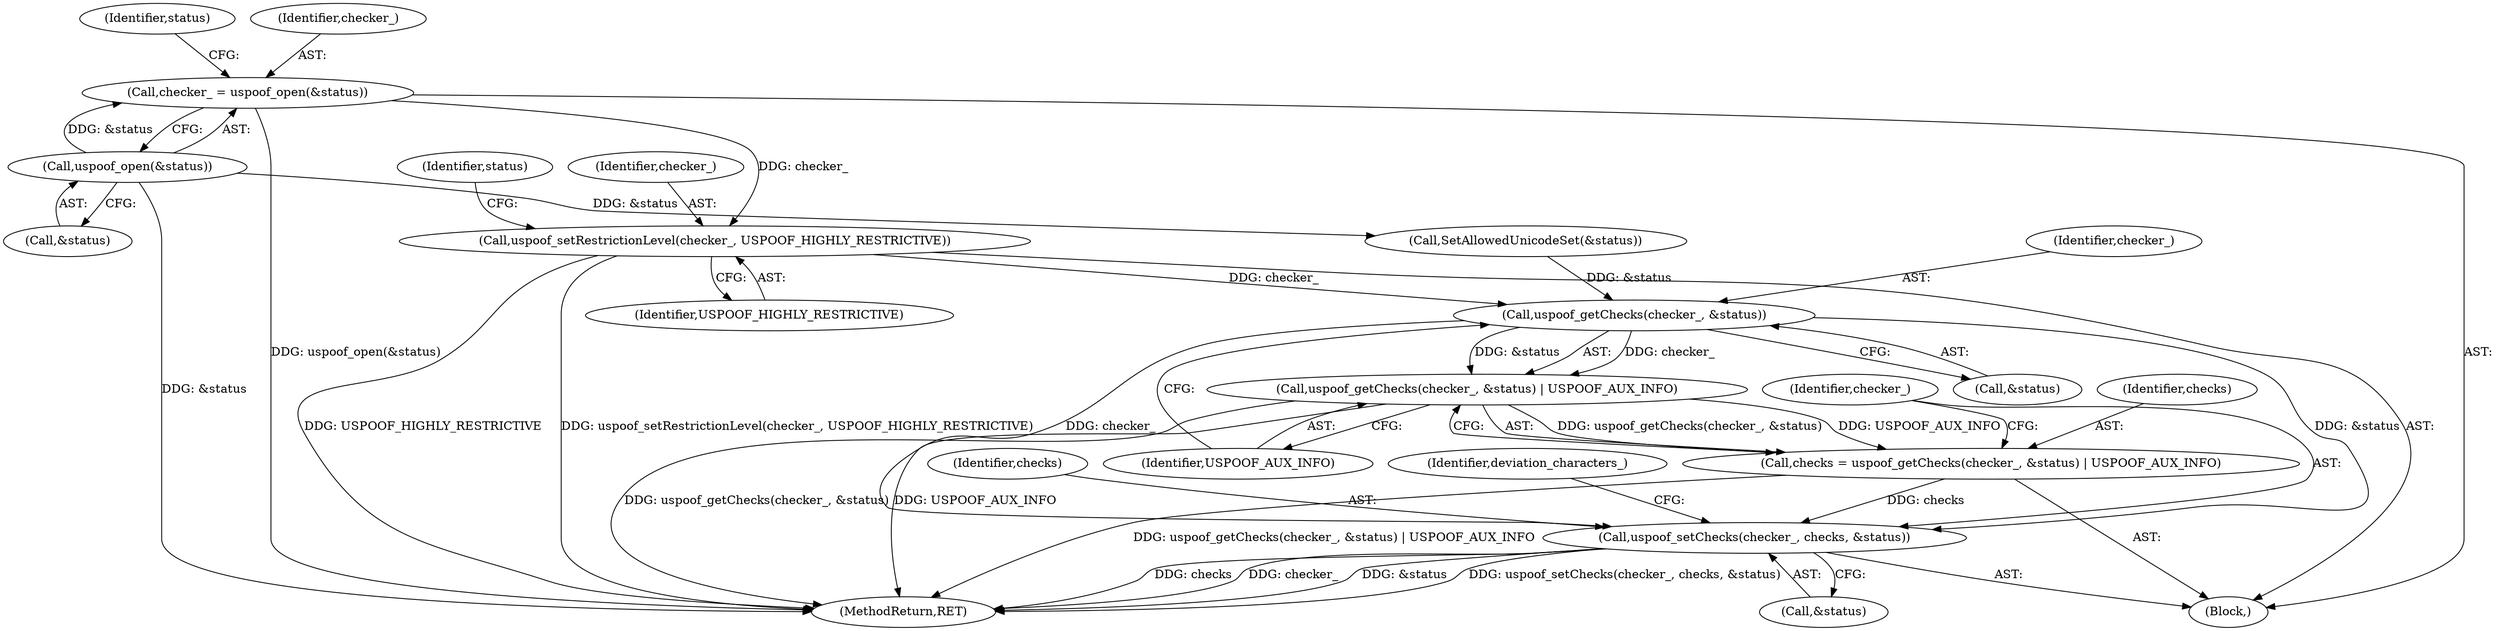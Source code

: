 digraph "0_Chrome_01e16ef252070f81b5f61ef4bfc0442422fd5d16@API" {
"1000108" [label="(Call,checker_ = uspoof_open(&status))"];
"1000110" [label="(Call,uspoof_open(&status))"];
"1000121" [label="(Call,uspoof_setRestrictionLevel(checker_, USPOOF_HIGHLY_RESTRICTIVE))"];
"1000131" [label="(Call,uspoof_getChecks(checker_, &status))"];
"1000130" [label="(Call,uspoof_getChecks(checker_, &status) | USPOOF_AUX_INFO)"];
"1000128" [label="(Call,checks = uspoof_getChecks(checker_, &status) | USPOOF_AUX_INFO)"];
"1000136" [label="(Call,uspoof_setChecks(checker_, checks, &status))"];
"1000133" [label="(Call,&status)"];
"1000124" [label="(Call,SetAllowedUnicodeSet(&status))"];
"1000128" [label="(Call,checks = uspoof_getChecks(checker_, &status) | USPOOF_AUX_INFO)"];
"1000137" [label="(Identifier,checker_)"];
"1000220" [label="(MethodReturn,RET)"];
"1000123" [label="(Identifier,USPOOF_HIGHLY_RESTRICTIVE)"];
"1000115" [label="(Identifier,status)"];
"1000142" [label="(Identifier,deviation_characters_)"];
"1000110" [label="(Call,uspoof_open(&status))"];
"1000129" [label="(Identifier,checks)"];
"1000138" [label="(Identifier,checks)"];
"1000108" [label="(Call,checker_ = uspoof_open(&status))"];
"1000126" [label="(Identifier,status)"];
"1000130" [label="(Call,uspoof_getChecks(checker_, &status) | USPOOF_AUX_INFO)"];
"1000135" [label="(Identifier,USPOOF_AUX_INFO)"];
"1000103" [label="(Block,)"];
"1000121" [label="(Call,uspoof_setRestrictionLevel(checker_, USPOOF_HIGHLY_RESTRICTIVE))"];
"1000111" [label="(Call,&status)"];
"1000139" [label="(Call,&status)"];
"1000109" [label="(Identifier,checker_)"];
"1000132" [label="(Identifier,checker_)"];
"1000122" [label="(Identifier,checker_)"];
"1000131" [label="(Call,uspoof_getChecks(checker_, &status))"];
"1000136" [label="(Call,uspoof_setChecks(checker_, checks, &status))"];
"1000108" -> "1000103"  [label="AST: "];
"1000108" -> "1000110"  [label="CFG: "];
"1000109" -> "1000108"  [label="AST: "];
"1000110" -> "1000108"  [label="AST: "];
"1000115" -> "1000108"  [label="CFG: "];
"1000108" -> "1000220"  [label="DDG: uspoof_open(&status)"];
"1000110" -> "1000108"  [label="DDG: &status"];
"1000108" -> "1000121"  [label="DDG: checker_"];
"1000110" -> "1000111"  [label="CFG: "];
"1000111" -> "1000110"  [label="AST: "];
"1000110" -> "1000220"  [label="DDG: &status"];
"1000110" -> "1000124"  [label="DDG: &status"];
"1000121" -> "1000103"  [label="AST: "];
"1000121" -> "1000123"  [label="CFG: "];
"1000122" -> "1000121"  [label="AST: "];
"1000123" -> "1000121"  [label="AST: "];
"1000126" -> "1000121"  [label="CFG: "];
"1000121" -> "1000220"  [label="DDG: USPOOF_HIGHLY_RESTRICTIVE"];
"1000121" -> "1000220"  [label="DDG: uspoof_setRestrictionLevel(checker_, USPOOF_HIGHLY_RESTRICTIVE)"];
"1000121" -> "1000131"  [label="DDG: checker_"];
"1000131" -> "1000130"  [label="AST: "];
"1000131" -> "1000133"  [label="CFG: "];
"1000132" -> "1000131"  [label="AST: "];
"1000133" -> "1000131"  [label="AST: "];
"1000135" -> "1000131"  [label="CFG: "];
"1000131" -> "1000130"  [label="DDG: checker_"];
"1000131" -> "1000130"  [label="DDG: &status"];
"1000124" -> "1000131"  [label="DDG: &status"];
"1000131" -> "1000136"  [label="DDG: checker_"];
"1000131" -> "1000136"  [label="DDG: &status"];
"1000130" -> "1000128"  [label="AST: "];
"1000130" -> "1000135"  [label="CFG: "];
"1000135" -> "1000130"  [label="AST: "];
"1000128" -> "1000130"  [label="CFG: "];
"1000130" -> "1000220"  [label="DDG: USPOOF_AUX_INFO"];
"1000130" -> "1000220"  [label="DDG: uspoof_getChecks(checker_, &status)"];
"1000130" -> "1000128"  [label="DDG: uspoof_getChecks(checker_, &status)"];
"1000130" -> "1000128"  [label="DDG: USPOOF_AUX_INFO"];
"1000128" -> "1000103"  [label="AST: "];
"1000129" -> "1000128"  [label="AST: "];
"1000137" -> "1000128"  [label="CFG: "];
"1000128" -> "1000220"  [label="DDG: uspoof_getChecks(checker_, &status) | USPOOF_AUX_INFO"];
"1000128" -> "1000136"  [label="DDG: checks"];
"1000136" -> "1000103"  [label="AST: "];
"1000136" -> "1000139"  [label="CFG: "];
"1000137" -> "1000136"  [label="AST: "];
"1000138" -> "1000136"  [label="AST: "];
"1000139" -> "1000136"  [label="AST: "];
"1000142" -> "1000136"  [label="CFG: "];
"1000136" -> "1000220"  [label="DDG: &status"];
"1000136" -> "1000220"  [label="DDG: uspoof_setChecks(checker_, checks, &status)"];
"1000136" -> "1000220"  [label="DDG: checks"];
"1000136" -> "1000220"  [label="DDG: checker_"];
}
